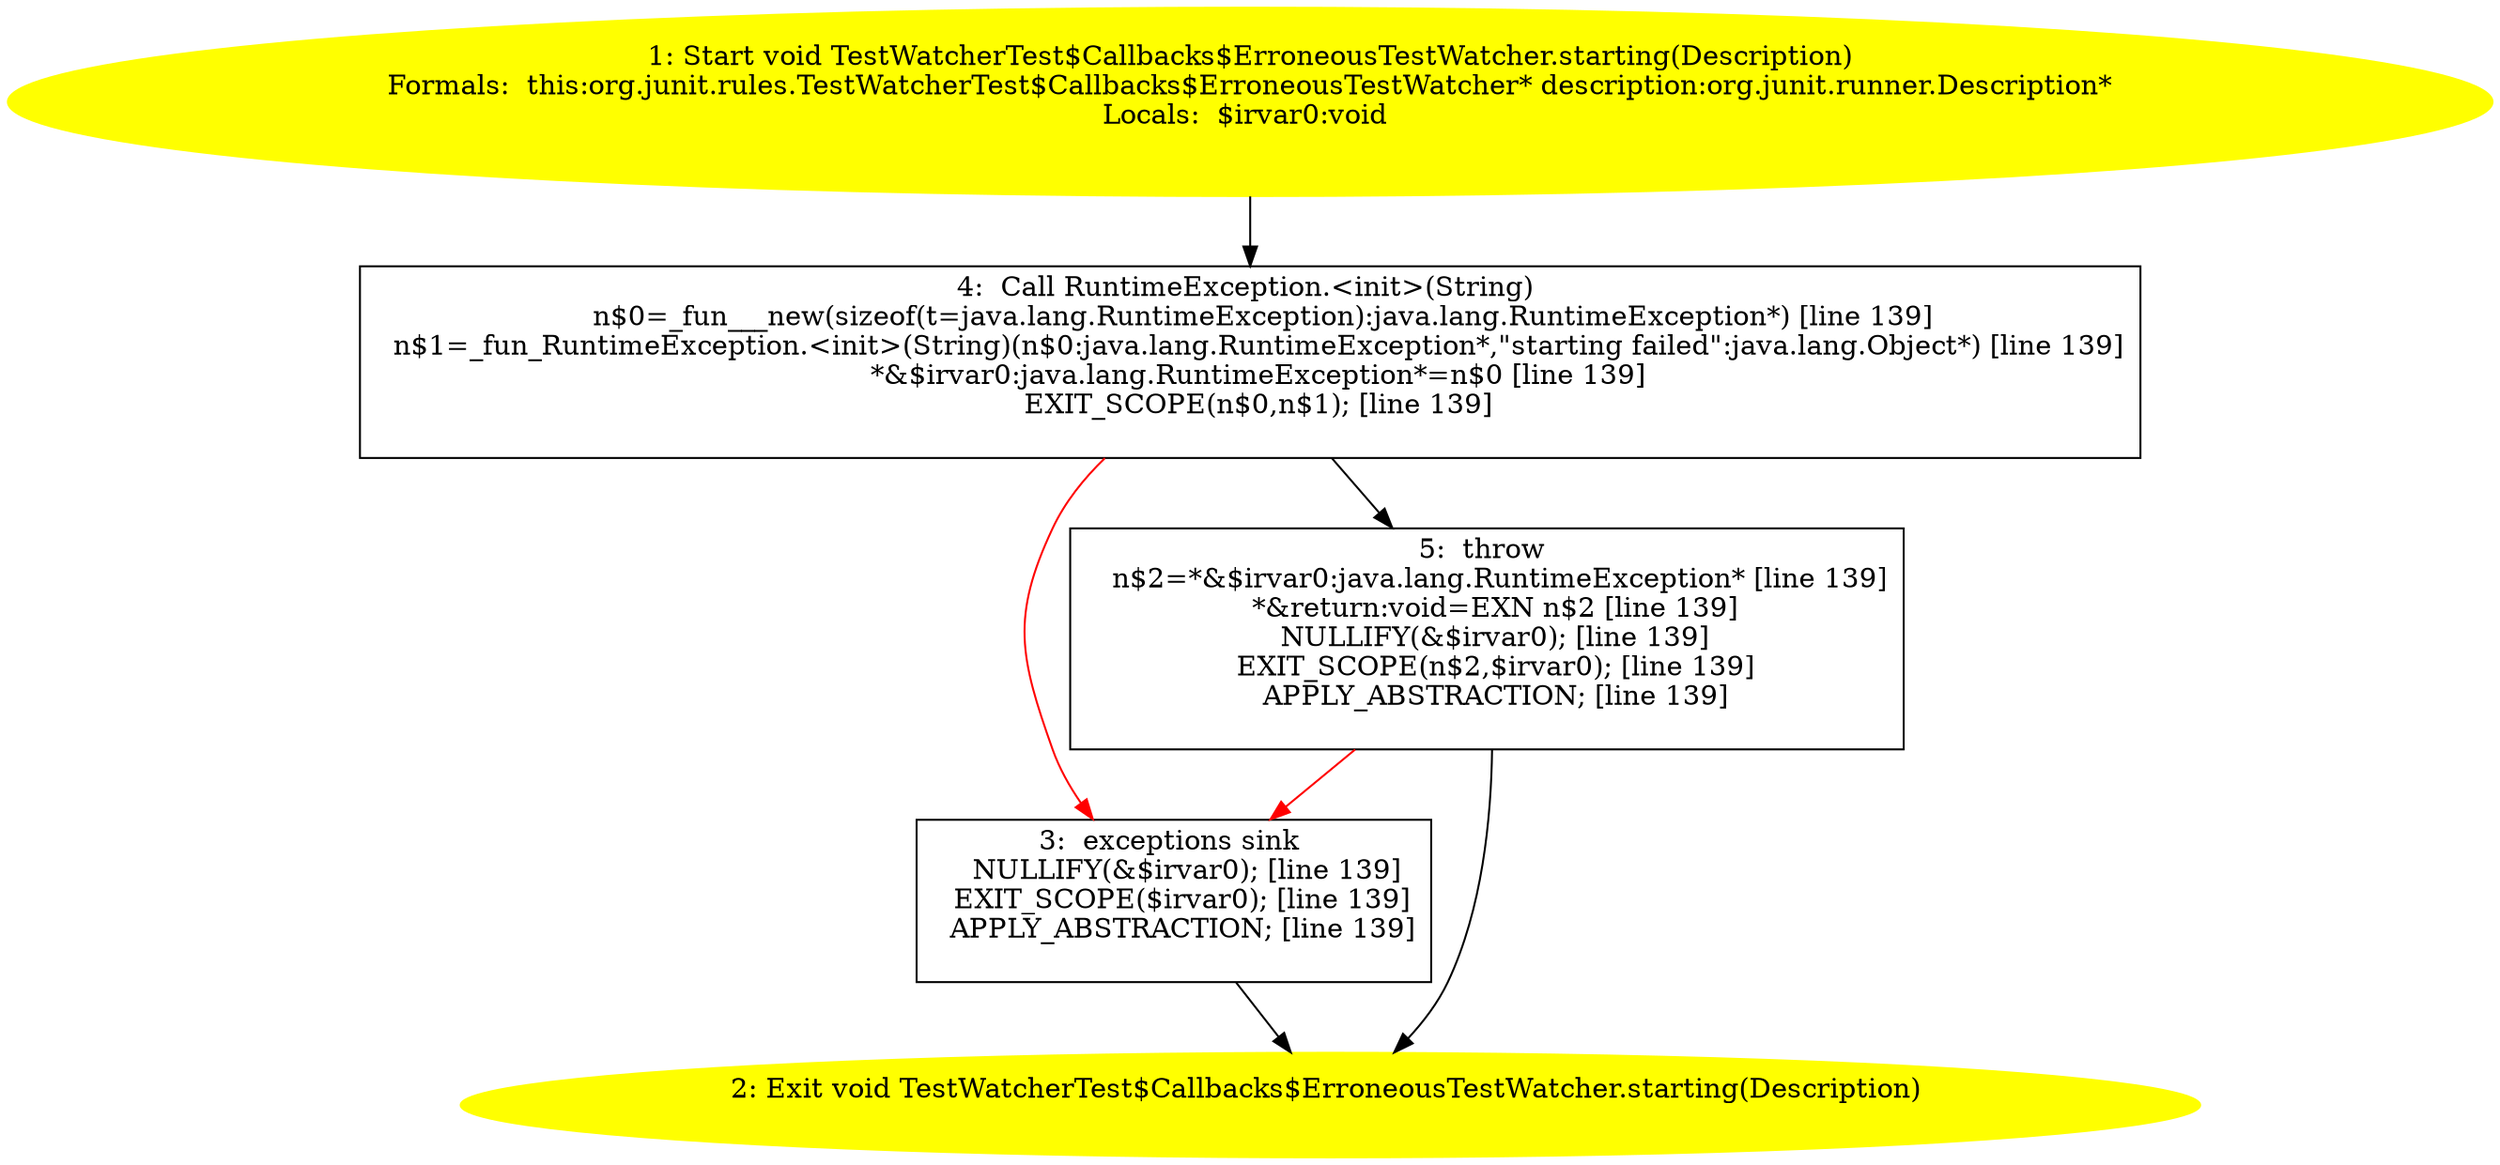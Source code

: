 /* @generated */
digraph cfg {
"org.junit.rules.TestWatcherTest$Callbacks$ErroneousTestWatcher.starting(org.junit.runner.Description.8f13e76c1174ee981ee5a5005c508f82_1" [label="1: Start void TestWatcherTest$Callbacks$ErroneousTestWatcher.starting(Description)\nFormals:  this:org.junit.rules.TestWatcherTest$Callbacks$ErroneousTestWatcher* description:org.junit.runner.Description*\nLocals:  $irvar0:void \n  " color=yellow style=filled]
	

	 "org.junit.rules.TestWatcherTest$Callbacks$ErroneousTestWatcher.starting(org.junit.runner.Description.8f13e76c1174ee981ee5a5005c508f82_1" -> "org.junit.rules.TestWatcherTest$Callbacks$ErroneousTestWatcher.starting(org.junit.runner.Description.8f13e76c1174ee981ee5a5005c508f82_4" ;
"org.junit.rules.TestWatcherTest$Callbacks$ErroneousTestWatcher.starting(org.junit.runner.Description.8f13e76c1174ee981ee5a5005c508f82_2" [label="2: Exit void TestWatcherTest$Callbacks$ErroneousTestWatcher.starting(Description) \n  " color=yellow style=filled]
	

"org.junit.rules.TestWatcherTest$Callbacks$ErroneousTestWatcher.starting(org.junit.runner.Description.8f13e76c1174ee981ee5a5005c508f82_3" [label="3:  exceptions sink \n   NULLIFY(&$irvar0); [line 139]\n  EXIT_SCOPE($irvar0); [line 139]\n  APPLY_ABSTRACTION; [line 139]\n " shape="box"]
	

	 "org.junit.rules.TestWatcherTest$Callbacks$ErroneousTestWatcher.starting(org.junit.runner.Description.8f13e76c1174ee981ee5a5005c508f82_3" -> "org.junit.rules.TestWatcherTest$Callbacks$ErroneousTestWatcher.starting(org.junit.runner.Description.8f13e76c1174ee981ee5a5005c508f82_2" ;
"org.junit.rules.TestWatcherTest$Callbacks$ErroneousTestWatcher.starting(org.junit.runner.Description.8f13e76c1174ee981ee5a5005c508f82_4" [label="4:  Call RuntimeException.<init>(String) \n   n$0=_fun___new(sizeof(t=java.lang.RuntimeException):java.lang.RuntimeException*) [line 139]\n  n$1=_fun_RuntimeException.<init>(String)(n$0:java.lang.RuntimeException*,\"starting failed\":java.lang.Object*) [line 139]\n  *&$irvar0:java.lang.RuntimeException*=n$0 [line 139]\n  EXIT_SCOPE(n$0,n$1); [line 139]\n " shape="box"]
	

	 "org.junit.rules.TestWatcherTest$Callbacks$ErroneousTestWatcher.starting(org.junit.runner.Description.8f13e76c1174ee981ee5a5005c508f82_4" -> "org.junit.rules.TestWatcherTest$Callbacks$ErroneousTestWatcher.starting(org.junit.runner.Description.8f13e76c1174ee981ee5a5005c508f82_5" ;
	 "org.junit.rules.TestWatcherTest$Callbacks$ErroneousTestWatcher.starting(org.junit.runner.Description.8f13e76c1174ee981ee5a5005c508f82_4" -> "org.junit.rules.TestWatcherTest$Callbacks$ErroneousTestWatcher.starting(org.junit.runner.Description.8f13e76c1174ee981ee5a5005c508f82_3" [color="red" ];
"org.junit.rules.TestWatcherTest$Callbacks$ErroneousTestWatcher.starting(org.junit.runner.Description.8f13e76c1174ee981ee5a5005c508f82_5" [label="5:  throw \n   n$2=*&$irvar0:java.lang.RuntimeException* [line 139]\n  *&return:void=EXN n$2 [line 139]\n  NULLIFY(&$irvar0); [line 139]\n  EXIT_SCOPE(n$2,$irvar0); [line 139]\n  APPLY_ABSTRACTION; [line 139]\n " shape="box"]
	

	 "org.junit.rules.TestWatcherTest$Callbacks$ErroneousTestWatcher.starting(org.junit.runner.Description.8f13e76c1174ee981ee5a5005c508f82_5" -> "org.junit.rules.TestWatcherTest$Callbacks$ErroneousTestWatcher.starting(org.junit.runner.Description.8f13e76c1174ee981ee5a5005c508f82_2" ;
	 "org.junit.rules.TestWatcherTest$Callbacks$ErroneousTestWatcher.starting(org.junit.runner.Description.8f13e76c1174ee981ee5a5005c508f82_5" -> "org.junit.rules.TestWatcherTest$Callbacks$ErroneousTestWatcher.starting(org.junit.runner.Description.8f13e76c1174ee981ee5a5005c508f82_3" [color="red" ];
}
